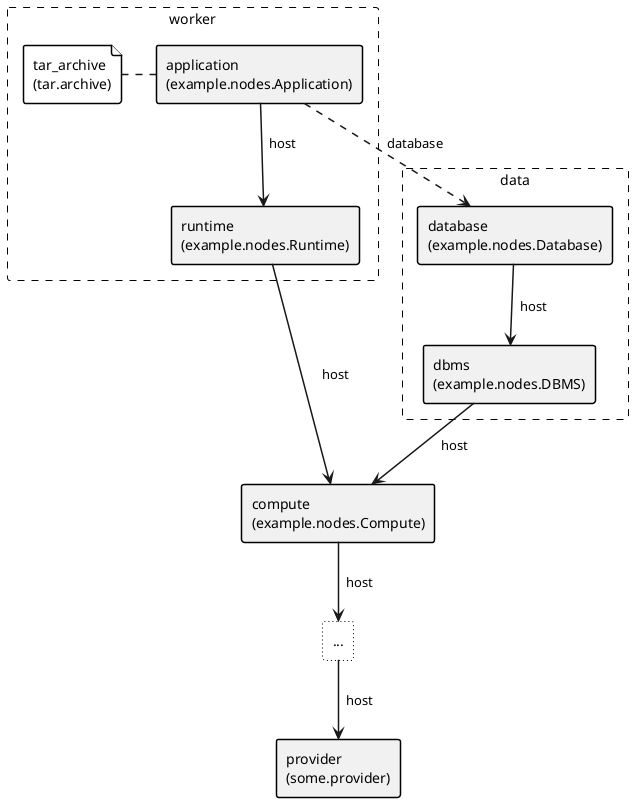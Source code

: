 @startuml
skinparam defaultFontName SansSerif
skinparam componentStyle rectangle
skinparam backgroundColor transparent
skinparam ArrowThickness 1.5

skinparam file {
    BorderColor black
    BorderThickness 1.5
    BackgroundColor white
}

skinparam interface {
    BorderColor black
    BorderThickness 1.5
}

skinparam rectangle {
    BorderColor black
    BorderThickness 1.5
    FontStyle normal
}


rectangle "worker" #line.dashed {
rectangle "application\n(example.nodes.Application)" as node_application
url of node_application is [[ https://vintner.opentosca.org ]]
file "tar_archive\n(tar.archive)" as artifact_tar_archive_0_node_application
url of artifact_tar_archive_0_node_application is [[ https://vintner.opentosca.org ]]
artifact_tar_archive_0_node_application . node_application

rectangle "runtime\n(example.nodes.Runtime)" as node_runtime

}
rectangle "data" #line.dashed {
rectangle "database\n(example.nodes.Database)" as node_database

rectangle "dbms\n(example.nodes.DBMS)" as node_dbms

}

rectangle "compute\n(example.nodes.Compute)" as node_compute

rectangle "..." as node_hosting #white;line.dotted

rectangle "provider\n(some.provider)" as node_provider


node_application --> node_runtime : "  host"
node_application ..> node_database : "  database"
node_runtime --> node_compute : "  host"
node_database --> node_dbms : "  host"
node_dbms --> node_compute : "  host"
node_compute --> node_hosting : "  host"
node_hosting --> node_provider : "  host"

@enduml